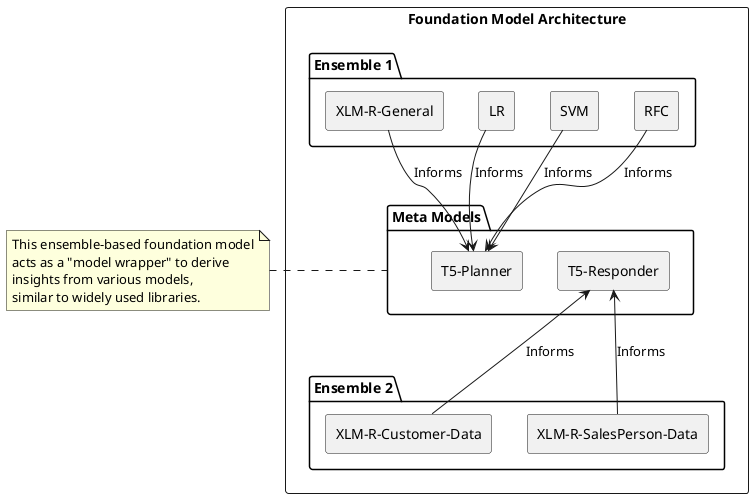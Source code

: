 @startuml

rectangle "Foundation Model Architecture" as ModelWrapper {
  
  package "Meta Models" as MM {
    rectangle "T5-Responder" as T5_1
    rectangle "T5-Planner" as T5_2
  }
  
  package "Ensemble 1" {
    rectangle "XLM-R-General" as XLMR_3
    rectangle "RFC" as RFC
    rectangle "SVM" as SVM
    rectangle "LR" as LR
  }
  
  package "Ensemble 2" {
    rectangle "XLM-R-Customer-Data" as XLMR_1
    rectangle "XLM-R-SalesPerson-Data" as XLMR_2
  }
  
  T5_1 <-down- XLMR_1 : Informs
  T5_1 <-down- XLMR_2 : Informs
  T5_2 <-up- RFC : Informs
  T5_2 <-up- SVM : Informs
  T5_2 <-up- LR : Informs
  T5_2 <-up- XLMR_3 : Informs
}

note left of MM
This ensemble-based foundation model
acts as a "model wrapper" to derive
insights from various models,
similar to widely used libraries.
end note

@enduml